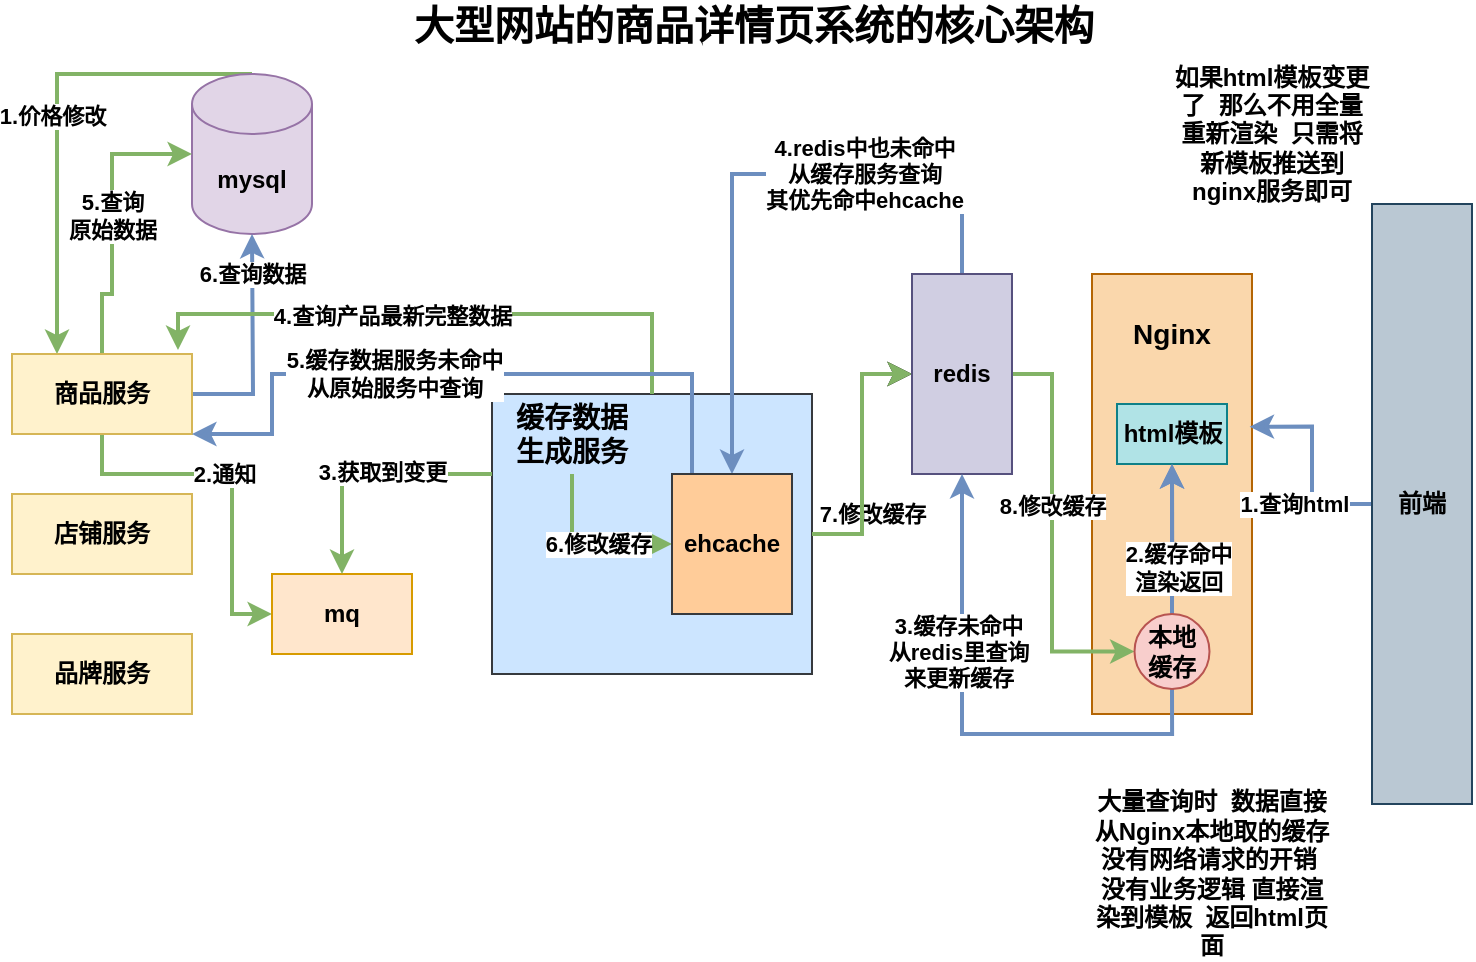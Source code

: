 <mxfile version="14.5.1" type="device"><diagram id="9NutXcNcOcKkJWr_40Mt" name="异步多级缓存"><mxGraphModel dx="922" dy="497" grid="1" gridSize="10" guides="1" tooltips="1" connect="1" arrows="1" fold="1" page="1" pageScale="1" pageWidth="827" pageHeight="1169" math="0" shadow="0"><root><mxCell id="I2OfPxM3hMetHGR4zNXH-0"/><mxCell id="I2OfPxM3hMetHGR4zNXH-1" parent="I2OfPxM3hMetHGR4zNXH-0"/><mxCell id="ITtYUVjRIqAN8kYd3LLn-10" value="" style="rounded=0;whiteSpace=wrap;html=1;fillColor=#cce5ff;strokeColor=#36393d;" vertex="1" parent="I2OfPxM3hMetHGR4zNXH-1"><mxGeometry x="289" y="225" width="160" height="140" as="geometry"/></mxCell><mxCell id="ITtYUVjRIqAN8kYd3LLn-12" value="" style="rounded=0;whiteSpace=wrap;html=1;fillColor=#fad7ac;strokeColor=#b46504;" vertex="1" parent="I2OfPxM3hMetHGR4zNXH-1"><mxGeometry x="589" y="165" width="80" height="220" as="geometry"/></mxCell><mxCell id="ITtYUVjRIqAN8kYd3LLn-19" style="edgeStyle=orthogonalEdgeStyle;rounded=0;orthogonalLoop=1;jettySize=auto;html=1;entryX=0.25;entryY=0;entryDx=0;entryDy=0;strokeWidth=2;fillColor=#d5e8d4;strokeColor=#82b366;exitX=0.5;exitY=0;exitDx=0;exitDy=0;exitPerimeter=0;" edge="1" parent="I2OfPxM3hMetHGR4zNXH-1" source="ITtYUVjRIqAN8kYd3LLn-0" target="ITtYUVjRIqAN8kYd3LLn-6"><mxGeometry relative="1" as="geometry"><Array as="points"><mxPoint x="72" y="65"/></Array></mxGeometry></mxCell><mxCell id="ITtYUVjRIqAN8kYd3LLn-20" value="&lt;b&gt;1.价格修改&lt;/b&gt;" style="edgeLabel;html=1;align=center;verticalAlign=middle;resizable=0;points=[];" vertex="1" connectable="0" parent="ITtYUVjRIqAN8kYd3LLn-19"><mxGeometry x="-0.122" y="-3" relative="1" as="geometry"><mxPoint x="0.5" y="13.33" as="offset"/></mxGeometry></mxCell><mxCell id="ITtYUVjRIqAN8kYd3LLn-0" value="&lt;b&gt;mysql&lt;/b&gt;" style="shape=cylinder3;whiteSpace=wrap;html=1;boundedLbl=1;backgroundOutline=1;size=15;fillColor=#e1d5e7;strokeColor=#9673a6;" vertex="1" parent="I2OfPxM3hMetHGR4zNXH-1"><mxGeometry x="139" y="65" width="60" height="80" as="geometry"/></mxCell><mxCell id="ITtYUVjRIqAN8kYd3LLn-21" style="edgeStyle=orthogonalEdgeStyle;rounded=0;orthogonalLoop=1;jettySize=auto;html=1;entryX=0;entryY=0.5;entryDx=0;entryDy=0;strokeWidth=2;fillColor=#d5e8d4;strokeColor=#82b366;exitX=0.5;exitY=1;exitDx=0;exitDy=0;" edge="1" parent="I2OfPxM3hMetHGR4zNXH-1" source="ITtYUVjRIqAN8kYd3LLn-6" target="ITtYUVjRIqAN8kYd3LLn-9"><mxGeometry relative="1" as="geometry"><Array as="points"><mxPoint x="94" y="265"/><mxPoint x="159" y="265"/><mxPoint x="159" y="335"/></Array></mxGeometry></mxCell><mxCell id="ITtYUVjRIqAN8kYd3LLn-22" value="&lt;b&gt;2.通知&lt;/b&gt;" style="edgeLabel;html=1;align=center;verticalAlign=middle;resizable=0;points=[];" vertex="1" connectable="0" parent="ITtYUVjRIqAN8kYd3LLn-21"><mxGeometry x="-0.075" relative="1" as="geometry"><mxPoint as="offset"/></mxGeometry></mxCell><mxCell id="ITtYUVjRIqAN8kYd3LLn-54" style="edgeStyle=orthogonalEdgeStyle;rounded=0;orthogonalLoop=1;jettySize=auto;html=1;entryX=0;entryY=0.5;entryDx=0;entryDy=0;entryPerimeter=0;strokeWidth=2;fillColor=#d5e8d4;strokeColor=#82b366;" edge="1" parent="I2OfPxM3hMetHGR4zNXH-1" source="ITtYUVjRIqAN8kYd3LLn-6" target="ITtYUVjRIqAN8kYd3LLn-0"><mxGeometry relative="1" as="geometry"><Array as="points"><mxPoint x="94" y="175"/><mxPoint x="99" y="175"/><mxPoint x="99" y="105"/></Array></mxGeometry></mxCell><mxCell id="ITtYUVjRIqAN8kYd3LLn-55" value="&lt;b&gt;5.查询&lt;br&gt;原始数据&lt;/b&gt;" style="edgeLabel;html=1;align=center;verticalAlign=middle;resizable=0;points=[];" vertex="1" connectable="0" parent="ITtYUVjRIqAN8kYd3LLn-54"><mxGeometry x="0.271" y="-2" relative="1" as="geometry"><mxPoint x="-2" y="17.5" as="offset"/></mxGeometry></mxCell><mxCell id="ITtYUVjRIqAN8kYd3LLn-58" style="edgeStyle=orthogonalEdgeStyle;rounded=0;orthogonalLoop=1;jettySize=auto;html=1;strokeWidth=2;fillColor=#dae8fc;strokeColor=#6c8ebf;" edge="1" parent="I2OfPxM3hMetHGR4zNXH-1" source="ITtYUVjRIqAN8kYd3LLn-6"><mxGeometry relative="1" as="geometry"><mxPoint x="169" y="145" as="targetPoint"/></mxGeometry></mxCell><mxCell id="ITtYUVjRIqAN8kYd3LLn-60" value="&lt;b&gt;6.查询数据&lt;/b&gt;" style="edgeLabel;html=1;align=center;verticalAlign=middle;resizable=0;points=[];" vertex="1" connectable="0" parent="ITtYUVjRIqAN8kYd3LLn-58"><mxGeometry x="-0.688" y="2" relative="1" as="geometry"><mxPoint x="12.5" y="-58" as="offset"/></mxGeometry></mxCell><mxCell id="ITtYUVjRIqAN8kYd3LLn-6" value="&lt;b&gt;商品服务&lt;/b&gt;" style="rounded=0;whiteSpace=wrap;html=1;fillColor=#fff2cc;strokeColor=#d6b656;" vertex="1" parent="I2OfPxM3hMetHGR4zNXH-1"><mxGeometry x="49" y="205" width="90" height="40" as="geometry"/></mxCell><mxCell id="ITtYUVjRIqAN8kYd3LLn-7" value="&lt;b&gt;店铺服务&lt;/b&gt;" style="rounded=0;whiteSpace=wrap;html=1;fillColor=#fff2cc;strokeColor=#d6b656;" vertex="1" parent="I2OfPxM3hMetHGR4zNXH-1"><mxGeometry x="49" y="275" width="90" height="40" as="geometry"/></mxCell><mxCell id="ITtYUVjRIqAN8kYd3LLn-8" value="&lt;b&gt;品牌服务&lt;/b&gt;" style="rounded=0;whiteSpace=wrap;html=1;fillColor=#fff2cc;strokeColor=#d6b656;" vertex="1" parent="I2OfPxM3hMetHGR4zNXH-1"><mxGeometry x="49" y="345" width="90" height="40" as="geometry"/></mxCell><mxCell id="ITtYUVjRIqAN8kYd3LLn-9" value="&lt;b&gt;mq&lt;/b&gt;" style="rounded=0;whiteSpace=wrap;html=1;fillColor=#ffe6cc;strokeColor=#d79b00;" vertex="1" parent="I2OfPxM3hMetHGR4zNXH-1"><mxGeometry x="179" y="315" width="70" height="40" as="geometry"/></mxCell><mxCell id="ITtYUVjRIqAN8kYd3LLn-24" style="edgeStyle=orthogonalEdgeStyle;rounded=0;orthogonalLoop=1;jettySize=auto;html=1;entryX=0.5;entryY=0;entryDx=0;entryDy=0;strokeWidth=2;fillColor=#d5e8d4;strokeColor=#82b366;" edge="1" parent="I2OfPxM3hMetHGR4zNXH-1" source="ITtYUVjRIqAN8kYd3LLn-10" target="ITtYUVjRIqAN8kYd3LLn-9"><mxGeometry relative="1" as="geometry"><Array as="points"><mxPoint x="214" y="265"/></Array></mxGeometry></mxCell><mxCell id="ITtYUVjRIqAN8kYd3LLn-27" value="&lt;b&gt;3.获取到变更&lt;/b&gt;" style="edgeLabel;html=1;align=center;verticalAlign=middle;resizable=0;points=[];" vertex="1" connectable="0" parent="ITtYUVjRIqAN8kYd3LLn-24"><mxGeometry x="-0.116" y="-1" relative="1" as="geometry"><mxPoint as="offset"/></mxGeometry></mxCell><mxCell id="ITtYUVjRIqAN8kYd3LLn-30" style="edgeStyle=orthogonalEdgeStyle;rounded=0;orthogonalLoop=1;jettySize=auto;html=1;entryX=0;entryY=0.5;entryDx=0;entryDy=0;strokeWidth=2;" edge="1" parent="I2OfPxM3hMetHGR4zNXH-1" source="ITtYUVjRIqAN8kYd3LLn-10" target="ITtYUVjRIqAN8kYd3LLn-11"><mxGeometry relative="1" as="geometry"/></mxCell><mxCell id="ITtYUVjRIqAN8kYd3LLn-31" value="&lt;b&gt;7.修改缓存&lt;/b&gt;" style="edgeLabel;html=1;align=center;verticalAlign=middle;resizable=0;points=[];" vertex="1" connectable="0" parent="ITtYUVjRIqAN8kYd3LLn-30"><mxGeometry x="-0.017" y="-1" relative="1" as="geometry"><mxPoint x="4" y="29.17" as="offset"/></mxGeometry></mxCell><mxCell id="ITtYUVjRIqAN8kYd3LLn-33" style="edgeStyle=orthogonalEdgeStyle;rounded=0;orthogonalLoop=1;jettySize=auto;html=1;strokeWidth=2;fillColor=#d5e8d4;strokeColor=#82b366;" edge="1" parent="I2OfPxM3hMetHGR4zNXH-1" source="ITtYUVjRIqAN8kYd3LLn-10"><mxGeometry relative="1" as="geometry"><mxPoint x="132" y="203" as="targetPoint"/><Array as="points"><mxPoint x="369" y="185"/><mxPoint x="132" y="185"/></Array></mxGeometry></mxCell><mxCell id="ITtYUVjRIqAN8kYd3LLn-34" value="&lt;b&gt;4.查询产品最新完整数据&lt;/b&gt;" style="edgeLabel;html=1;align=center;verticalAlign=middle;resizable=0;points=[];" vertex="1" connectable="0" parent="ITtYUVjRIqAN8kYd3LLn-33"><mxGeometry x="-0.299" relative="1" as="geometry"><mxPoint x="-66.67" y="1" as="offset"/></mxGeometry></mxCell><mxCell id="ITtYUVjRIqAN8kYd3LLn-40" value="" style="edgeStyle=orthogonalEdgeStyle;rounded=0;orthogonalLoop=1;jettySize=auto;html=1;strokeWidth=2;fillColor=#d5e8d4;strokeColor=#82b366;" edge="1" parent="I2OfPxM3hMetHGR4zNXH-1" source="ITtYUVjRIqAN8kYd3LLn-10" target="ITtYUVjRIqAN8kYd3LLn-11"><mxGeometry relative="1" as="geometry"/></mxCell><mxCell id="ITtYUVjRIqAN8kYd3LLn-38" style="edgeStyle=orthogonalEdgeStyle;rounded=0;orthogonalLoop=1;jettySize=auto;html=1;entryX=0;entryY=0.5;entryDx=0;entryDy=0;strokeWidth=2;fillColor=#d5e8d4;strokeColor=#82b366;" edge="1" parent="I2OfPxM3hMetHGR4zNXH-1" source="ITtYUVjRIqAN8kYd3LLn-11" target="ITtYUVjRIqAN8kYd3LLn-36"><mxGeometry relative="1" as="geometry"><Array as="points"><mxPoint x="569" y="215"/><mxPoint x="569" y="354"/></Array></mxGeometry></mxCell><mxCell id="ITtYUVjRIqAN8kYd3LLn-39" value="&lt;b&gt;8.修改缓存&lt;/b&gt;" style="edgeLabel;html=1;align=center;verticalAlign=middle;resizable=0;points=[];" vertex="1" connectable="0" parent="ITtYUVjRIqAN8kYd3LLn-38"><mxGeometry x="-0.14" relative="1" as="geometry"><mxPoint as="offset"/></mxGeometry></mxCell><mxCell id="ITtYUVjRIqAN8kYd3LLn-47" style="edgeStyle=orthogonalEdgeStyle;rounded=0;orthogonalLoop=1;jettySize=auto;html=1;entryX=0.5;entryY=0;entryDx=0;entryDy=0;strokeWidth=2;fillColor=#dae8fc;strokeColor=#6c8ebf;" edge="1" parent="I2OfPxM3hMetHGR4zNXH-1" target="ITtYUVjRIqAN8kYd3LLn-16"><mxGeometry relative="1" as="geometry"><mxPoint x="524.0" y="175" as="sourcePoint"/><mxPoint x="409" y="275" as="targetPoint"/><Array as="points"><mxPoint x="524" y="115"/><mxPoint x="409" y="115"/></Array></mxGeometry></mxCell><mxCell id="ITtYUVjRIqAN8kYd3LLn-51" value="&lt;b&gt;4.redis中也未命中&lt;br&gt;从缓存服务查询&lt;br&gt;其优先命中ehcache&lt;/b&gt;" style="edgeLabel;html=1;align=center;verticalAlign=middle;resizable=0;points=[];" vertex="1" connectable="0" parent="ITtYUVjRIqAN8kYd3LLn-47"><mxGeometry x="-0.326" relative="1" as="geometry"><mxPoint as="offset"/></mxGeometry></mxCell><mxCell id="ITtYUVjRIqAN8kYd3LLn-11" value="&lt;b&gt;redis&lt;/b&gt;" style="rounded=0;whiteSpace=wrap;html=1;fillColor=#d0cee2;strokeColor=#56517e;" vertex="1" parent="I2OfPxM3hMetHGR4zNXH-1"><mxGeometry x="499" y="165" width="50" height="100" as="geometry"/></mxCell><mxCell id="ITtYUVjRIqAN8kYd3LLn-41" style="edgeStyle=orthogonalEdgeStyle;rounded=0;orthogonalLoop=1;jettySize=auto;html=1;strokeWidth=2;fillColor=#dae8fc;strokeColor=#6c8ebf;entryX=0.985;entryY=0.347;entryDx=0;entryDy=0;entryPerimeter=0;" edge="1" parent="I2OfPxM3hMetHGR4zNXH-1" source="ITtYUVjRIqAN8kYd3LLn-13" target="ITtYUVjRIqAN8kYd3LLn-12"><mxGeometry relative="1" as="geometry"><mxPoint x="673" y="267" as="targetPoint"/></mxGeometry></mxCell><mxCell id="ITtYUVjRIqAN8kYd3LLn-42" value="&lt;b&gt;1.查询html&lt;/b&gt;" style="edgeLabel;html=1;align=center;verticalAlign=middle;resizable=0;points=[];" vertex="1" connectable="0" parent="ITtYUVjRIqAN8kYd3LLn-41"><mxGeometry x="-0.443" relative="1" as="geometry"><mxPoint x="-10.83" as="offset"/></mxGeometry></mxCell><mxCell id="ITtYUVjRIqAN8kYd3LLn-13" value="&lt;b&gt;前端&lt;/b&gt;" style="rounded=0;whiteSpace=wrap;html=1;fillColor=#bac8d3;strokeColor=#23445d;" vertex="1" parent="I2OfPxM3hMetHGR4zNXH-1"><mxGeometry x="729" y="130" width="50" height="300" as="geometry"/></mxCell><mxCell id="ITtYUVjRIqAN8kYd3LLn-28" style="edgeStyle=orthogonalEdgeStyle;rounded=0;orthogonalLoop=1;jettySize=auto;html=1;entryX=0;entryY=0.5;entryDx=0;entryDy=0;strokeWidth=2;fillColor=#d5e8d4;strokeColor=#82b366;" edge="1" parent="I2OfPxM3hMetHGR4zNXH-1" source="ITtYUVjRIqAN8kYd3LLn-15" target="ITtYUVjRIqAN8kYd3LLn-16"><mxGeometry relative="1" as="geometry"><Array as="points"><mxPoint x="329" y="300"/></Array></mxGeometry></mxCell><mxCell id="ITtYUVjRIqAN8kYd3LLn-29" value="&lt;b&gt;6.修改缓存&lt;/b&gt;" style="edgeLabel;html=1;align=center;verticalAlign=middle;resizable=0;points=[];" vertex="1" connectable="0" parent="ITtYUVjRIqAN8kYd3LLn-28"><mxGeometry x="0.124" relative="1" as="geometry"><mxPoint as="offset"/></mxGeometry></mxCell><mxCell id="ITtYUVjRIqAN8kYd3LLn-15" value="&lt;b&gt;&lt;font style=&quot;font-size: 14px&quot;&gt;缓存数据&lt;br&gt;生成服务&lt;/font&gt;&lt;/b&gt;" style="text;html=1;strokeColor=none;fillColor=none;align=center;verticalAlign=middle;whiteSpace=wrap;rounded=0;" vertex="1" parent="I2OfPxM3hMetHGR4zNXH-1"><mxGeometry x="289" y="225" width="80" height="40" as="geometry"/></mxCell><mxCell id="ITtYUVjRIqAN8kYd3LLn-56" style="edgeStyle=orthogonalEdgeStyle;rounded=0;orthogonalLoop=1;jettySize=auto;html=1;entryX=1;entryY=1;entryDx=0;entryDy=0;strokeWidth=2;fillColor=#dae8fc;strokeColor=#6c8ebf;" edge="1" parent="I2OfPxM3hMetHGR4zNXH-1" source="ITtYUVjRIqAN8kYd3LLn-16" target="ITtYUVjRIqAN8kYd3LLn-6"><mxGeometry relative="1" as="geometry"><Array as="points"><mxPoint x="389" y="215"/><mxPoint x="179" y="215"/><mxPoint x="179" y="245"/></Array></mxGeometry></mxCell><mxCell id="ITtYUVjRIqAN8kYd3LLn-57" value="&lt;b&gt;5.缓存数据服务未命中&lt;br&gt;从原始服务中查询&lt;/b&gt;" style="edgeLabel;html=1;align=center;verticalAlign=middle;resizable=0;points=[];" vertex="1" connectable="0" parent="ITtYUVjRIqAN8kYd3LLn-56"><mxGeometry x="0.519" y="-2" relative="1" as="geometry"><mxPoint x="50.83" y="2" as="offset"/></mxGeometry></mxCell><mxCell id="ITtYUVjRIqAN8kYd3LLn-16" value="&lt;b&gt;&lt;font style=&quot;font-size: 12px&quot;&gt;ehcache&lt;/font&gt;&lt;/b&gt;" style="rounded=0;whiteSpace=wrap;html=1;fillColor=#ffcc99;strokeColor=#36393d;" vertex="1" parent="I2OfPxM3hMetHGR4zNXH-1"><mxGeometry x="379" y="265" width="60" height="70" as="geometry"/></mxCell><mxCell id="ITtYUVjRIqAN8kYd3LLn-17" value="&lt;span style=&quot;font-size: 14px&quot;&gt;&lt;b&gt;Nginx&lt;/b&gt;&lt;/span&gt;" style="text;html=1;strokeColor=none;fillColor=none;align=center;verticalAlign=middle;whiteSpace=wrap;rounded=0;" vertex="1" parent="I2OfPxM3hMetHGR4zNXH-1"><mxGeometry x="589" y="175" width="80" height="40" as="geometry"/></mxCell><mxCell id="ITtYUVjRIqAN8kYd3LLn-18" value="&lt;b&gt;html模板&lt;/b&gt;" style="rounded=0;whiteSpace=wrap;html=1;fillColor=#b0e3e6;strokeColor=#0e8088;" vertex="1" parent="I2OfPxM3hMetHGR4zNXH-1"><mxGeometry x="601.5" y="230" width="55" height="30" as="geometry"/></mxCell><mxCell id="ITtYUVjRIqAN8kYd3LLn-43" style="edgeStyle=orthogonalEdgeStyle;rounded=0;orthogonalLoop=1;jettySize=auto;html=1;entryX=0.5;entryY=1;entryDx=0;entryDy=0;strokeWidth=2;fillColor=#dae8fc;strokeColor=#6c8ebf;" edge="1" parent="I2OfPxM3hMetHGR4zNXH-1" source="ITtYUVjRIqAN8kYd3LLn-36" target="ITtYUVjRIqAN8kYd3LLn-18"><mxGeometry relative="1" as="geometry"/></mxCell><mxCell id="ITtYUVjRIqAN8kYd3LLn-45" style="edgeStyle=orthogonalEdgeStyle;rounded=0;orthogonalLoop=1;jettySize=auto;html=1;entryX=0.5;entryY=1;entryDx=0;entryDy=0;strokeWidth=2;fillColor=#dae8fc;strokeColor=#6c8ebf;" edge="1" parent="I2OfPxM3hMetHGR4zNXH-1" source="ITtYUVjRIqAN8kYd3LLn-36" target="ITtYUVjRIqAN8kYd3LLn-11"><mxGeometry relative="1" as="geometry"><Array as="points"><mxPoint x="629" y="395"/><mxPoint x="524" y="395"/></Array></mxGeometry></mxCell><mxCell id="ITtYUVjRIqAN8kYd3LLn-46" value="&lt;b&gt;3.缓存未命中&lt;br&gt;从redis里查询&lt;br&gt;来更新缓存&lt;/b&gt;" style="edgeLabel;html=1;align=center;verticalAlign=middle;resizable=0;points=[];" vertex="1" connectable="0" parent="ITtYUVjRIqAN8kYd3LLn-45"><mxGeometry x="0.31" y="2" relative="1" as="geometry"><mxPoint as="offset"/></mxGeometry></mxCell><mxCell id="ITtYUVjRIqAN8kYd3LLn-61" value="" style="edgeStyle=orthogonalEdgeStyle;rounded=0;orthogonalLoop=1;jettySize=auto;html=1;strokeWidth=2;fillColor=#dae8fc;strokeColor=#6c8ebf;" edge="1" parent="I2OfPxM3hMetHGR4zNXH-1" source="ITtYUVjRIqAN8kYd3LLn-36" target="ITtYUVjRIqAN8kYd3LLn-18"><mxGeometry relative="1" as="geometry"/></mxCell><mxCell id="ITtYUVjRIqAN8kYd3LLn-62" value="&lt;b&gt;2.缓存命中&lt;br&gt;渲染返回&lt;/b&gt;" style="edgeLabel;html=1;align=center;verticalAlign=middle;resizable=0;points=[];" vertex="1" connectable="0" parent="ITtYUVjRIqAN8kYd3LLn-61"><mxGeometry x="-0.392" y="-3" relative="1" as="geometry"><mxPoint as="offset"/></mxGeometry></mxCell><mxCell id="ITtYUVjRIqAN8kYd3LLn-36" value="&lt;b&gt;本地&lt;br&gt;缓存&lt;/b&gt;" style="ellipse;whiteSpace=wrap;html=1;aspect=fixed;fillColor=#f8cecc;strokeColor=#b85450;" vertex="1" parent="I2OfPxM3hMetHGR4zNXH-1"><mxGeometry x="610.25" y="335" width="37.5" height="37.5" as="geometry"/></mxCell><mxCell id="ITtYUVjRIqAN8kYd3LLn-63" value="&lt;b&gt;如果html模板变更了&amp;nbsp; 那么不用全量重新渲染&amp;nbsp; 只需将新模板推送到nginx服务即可&lt;/b&gt;" style="text;html=1;strokeColor=none;fillColor=none;align=center;verticalAlign=middle;whiteSpace=wrap;rounded=0;" vertex="1" parent="I2OfPxM3hMetHGR4zNXH-1"><mxGeometry x="629" y="60" width="100" height="70" as="geometry"/></mxCell><mxCell id="ITtYUVjRIqAN8kYd3LLn-64" value="&lt;b&gt;大量查询时&amp;nbsp; 数据直接从Nginx本地取的缓存 没有网络请求的开销&amp;nbsp; 没有业务逻辑 直接渲染到模板&amp;nbsp; 返回html页面&lt;/b&gt;" style="text;html=1;strokeColor=none;fillColor=none;align=center;verticalAlign=middle;whiteSpace=wrap;rounded=0;" vertex="1" parent="I2OfPxM3hMetHGR4zNXH-1"><mxGeometry x="589" y="430" width="120" height="70" as="geometry"/></mxCell><mxCell id="ITtYUVjRIqAN8kYd3LLn-66" value="&lt;b&gt;&lt;font style=&quot;font-size: 20px&quot;&gt;大型网站的商品详情页系统的核心架构&lt;/font&gt;&lt;/b&gt;" style="text;html=1;strokeColor=none;fillColor=none;align=center;verticalAlign=middle;whiteSpace=wrap;rounded=0;" vertex="1" parent="I2OfPxM3hMetHGR4zNXH-1"><mxGeometry x="220" y="30" width="400" height="20" as="geometry"/></mxCell></root></mxGraphModel></diagram></mxfile>